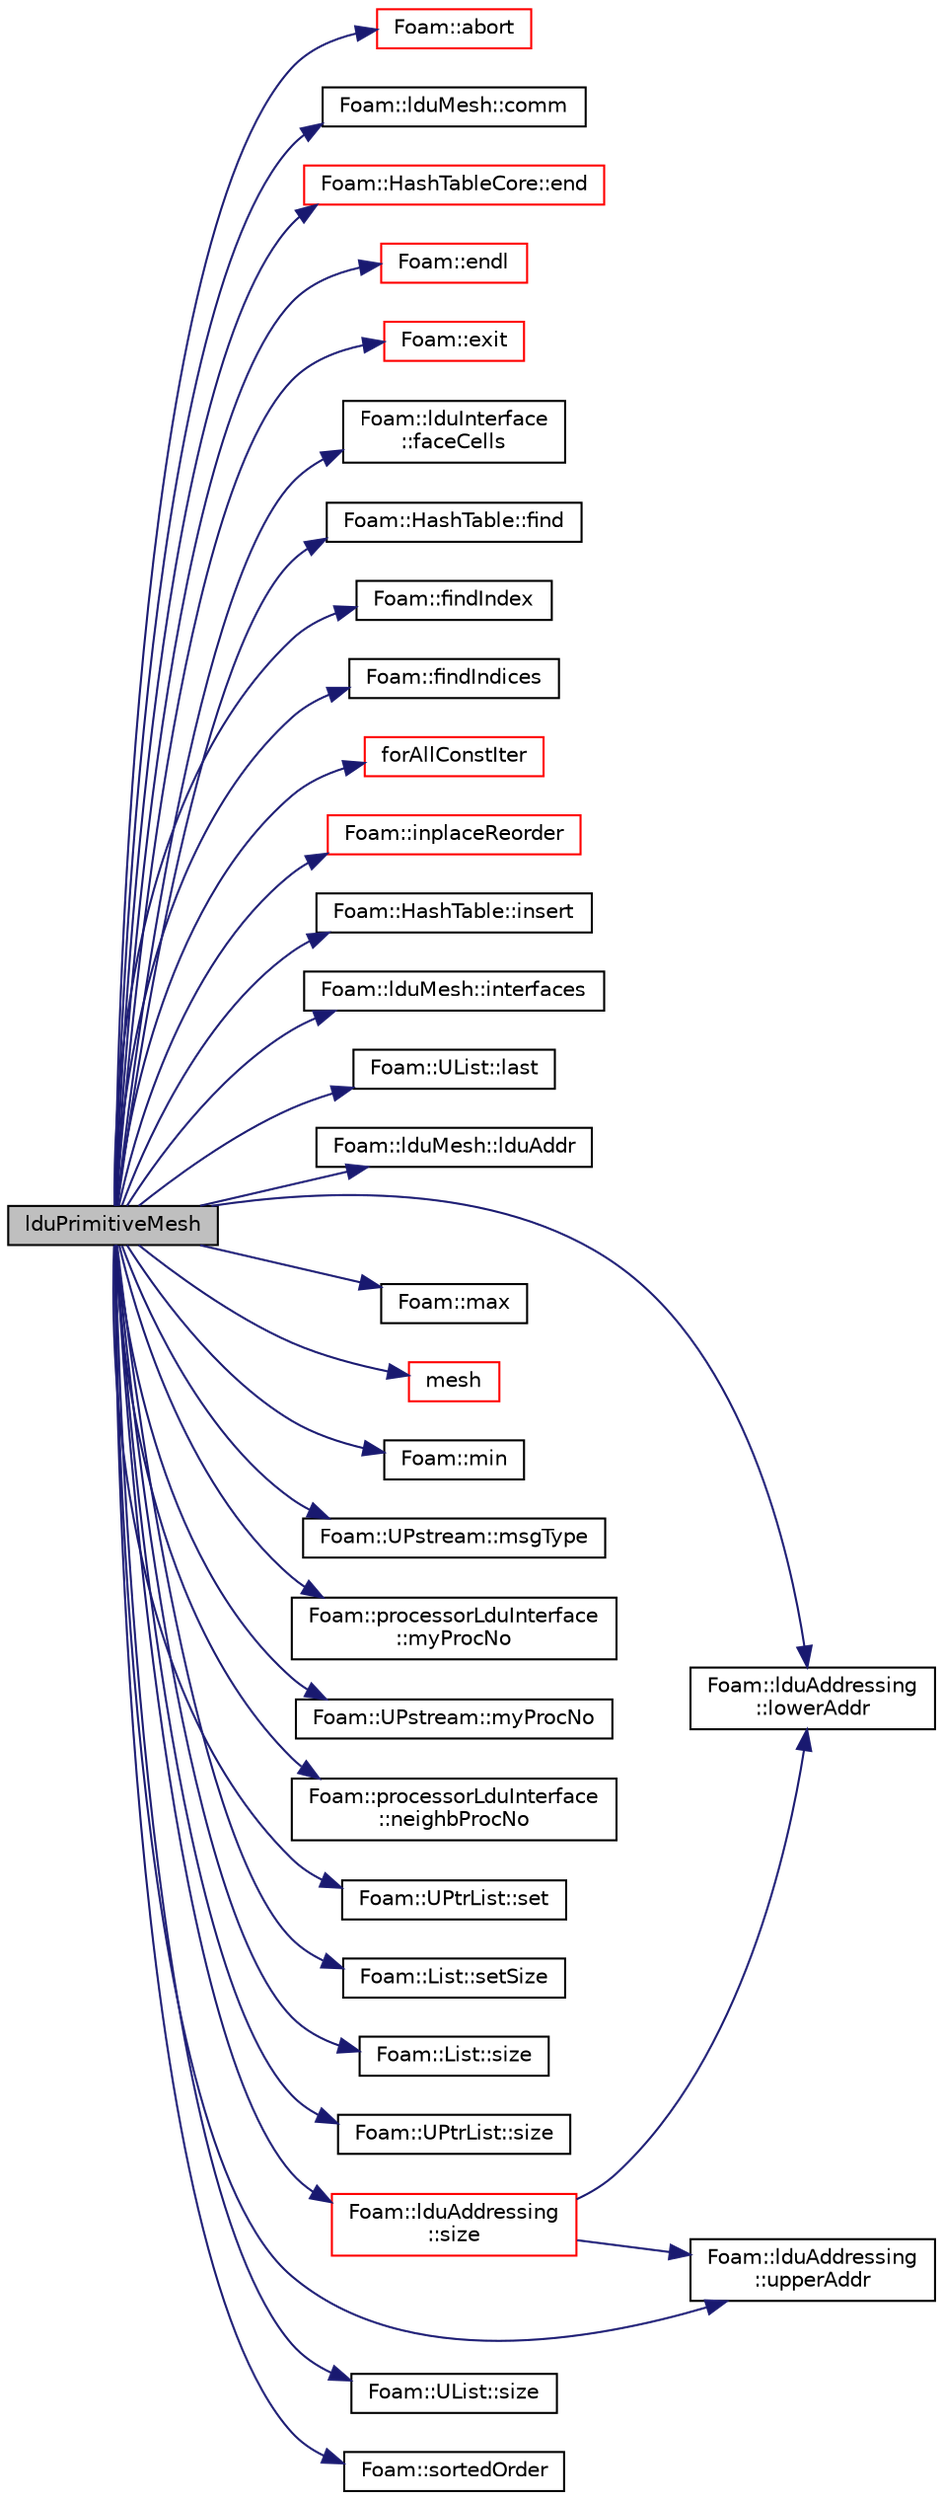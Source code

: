 digraph "lduPrimitiveMesh"
{
  bgcolor="transparent";
  edge [fontname="Helvetica",fontsize="10",labelfontname="Helvetica",labelfontsize="10"];
  node [fontname="Helvetica",fontsize="10",shape=record];
  rankdir="LR";
  Node6 [label="lduPrimitiveMesh",height=0.2,width=0.4,color="black", fillcolor="grey75", style="filled", fontcolor="black"];
  Node6 -> Node7 [color="midnightblue",fontsize="10",style="solid",fontname="Helvetica"];
  Node7 [label="Foam::abort",height=0.2,width=0.4,color="red",URL="$a21851.html#a447107a607d03e417307c203fa5fb44b"];
  Node6 -> Node52 [color="midnightblue",fontsize="10",style="solid",fontname="Helvetica"];
  Node52 [label="Foam::lduMesh::comm",height=0.2,width=0.4,color="black",URL="$a28277.html#a0cbbacb7f81d23eab556e8696b08bdb2",tooltip="Return communicator used for parallel communication. "];
  Node6 -> Node53 [color="midnightblue",fontsize="10",style="solid",fontname="Helvetica"];
  Node53 [label="Foam::HashTableCore::end",height=0.2,width=0.4,color="red",URL="$a26849.html#a540580a296c0ff351686ceb4f27b6fe6",tooltip="iteratorEnd set to beyond the end of any HashTable "];
  Node6 -> Node14 [color="midnightblue",fontsize="10",style="solid",fontname="Helvetica"];
  Node14 [label="Foam::endl",height=0.2,width=0.4,color="red",URL="$a21851.html#a2db8fe02a0d3909e9351bb4275b23ce4",tooltip="Add newline and flush stream. "];
  Node6 -> Node56 [color="midnightblue",fontsize="10",style="solid",fontname="Helvetica"];
  Node56 [label="Foam::exit",height=0.2,width=0.4,color="red",URL="$a21851.html#a06ca7250d8e89caf05243ec094843642"];
  Node6 -> Node60 [color="midnightblue",fontsize="10",style="solid",fontname="Helvetica"];
  Node60 [label="Foam::lduInterface\l::faceCells",height=0.2,width=0.4,color="black",URL="$a27905.html#a27635c5bc4a1193ce2e9e5656cbf3bed",tooltip="Return faceCell addressing. "];
  Node6 -> Node61 [color="midnightblue",fontsize="10",style="solid",fontname="Helvetica"];
  Node61 [label="Foam::HashTable::find",height=0.2,width=0.4,color="black",URL="$a26841.html#a76b2c74ebd9f33fa9f76261b027ffc11",tooltip="Find and return an iterator set at the hashedEntry. "];
  Node6 -> Node62 [color="midnightblue",fontsize="10",style="solid",fontname="Helvetica"];
  Node62 [label="Foam::findIndex",height=0.2,width=0.4,color="black",URL="$a21851.html#ac16695f83f370df159eed19f92d095fb",tooltip="Find first occurence of given element and return index,. "];
  Node6 -> Node63 [color="midnightblue",fontsize="10",style="solid",fontname="Helvetica"];
  Node63 [label="Foam::findIndices",height=0.2,width=0.4,color="black",URL="$a21851.html#a397299eb3cd05ecb81797e7109e2f0b9",tooltip="Find all occurences of given element. Linear search. "];
  Node6 -> Node64 [color="midnightblue",fontsize="10",style="solid",fontname="Helvetica"];
  Node64 [label="forAllConstIter",height=0.2,width=0.4,color="red",URL="$a39311.html#ae21e2836509b0fa7f7cedf6493b11b09"];
  Node6 -> Node312 [color="midnightblue",fontsize="10",style="solid",fontname="Helvetica"];
  Node312 [label="Foam::inplaceReorder",height=0.2,width=0.4,color="red",URL="$a21851.html#afacafc96b1d456a8ba5cfb6c77ff9eb7",tooltip="Inplace reorder the elements of a list. "];
  Node6 -> Node280 [color="midnightblue",fontsize="10",style="solid",fontname="Helvetica"];
  Node280 [label="Foam::HashTable::insert",height=0.2,width=0.4,color="black",URL="$a26841.html#a5eee1e0e199ad59b9cb3916cd42156e0",tooltip="Insert a new hashedEntry. "];
  Node6 -> Node316 [color="midnightblue",fontsize="10",style="solid",fontname="Helvetica"];
  Node316 [label="Foam::lduMesh::interfaces",height=0.2,width=0.4,color="black",URL="$a28277.html#abc0f20b01dc74c48d4f2da3c399f13b9",tooltip="Return a list of pointers for each patch. "];
  Node6 -> Node317 [color="midnightblue",fontsize="10",style="solid",fontname="Helvetica"];
  Node317 [label="Foam::UList::last",height=0.2,width=0.4,color="black",URL="$a26837.html#aef07c02ea1c27bdb5906043b399e0ff0",tooltip="Return the last element of the list. "];
  Node6 -> Node318 [color="midnightblue",fontsize="10",style="solid",fontname="Helvetica"];
  Node318 [label="Foam::lduMesh::lduAddr",height=0.2,width=0.4,color="black",URL="$a28277.html#af9d1b76b0bf69742df5ae6ea9ccdc729",tooltip="Return ldu addressing. "];
  Node6 -> Node84 [color="midnightblue",fontsize="10",style="solid",fontname="Helvetica"];
  Node84 [label="Foam::lduAddressing\l::lowerAddr",height=0.2,width=0.4,color="black",URL="$a27897.html#acd71c2321f86cb61103e8d46142d19b3",tooltip="Return lower addressing. "];
  Node6 -> Node140 [color="midnightblue",fontsize="10",style="solid",fontname="Helvetica"];
  Node140 [label="Foam::max",height=0.2,width=0.4,color="black",URL="$a21851.html#ac993e906cf2774ae77e666bc24e81733"];
  Node6 -> Node319 [color="midnightblue",fontsize="10",style="solid",fontname="Helvetica"];
  Node319 [label="mesh",height=0.2,width=0.4,color="red",URL="$a28285.html#a9c4639b7b258f78d7ce0096917642bbd",tooltip="Select either mesh0 (meshI is 0) or otherMeshes[meshI-1]. "];
  Node6 -> Node303 [color="midnightblue",fontsize="10",style="solid",fontname="Helvetica"];
  Node303 [label="Foam::min",height=0.2,width=0.4,color="black",URL="$a21851.html#a253e112ad2d56d96230ff39ea7f442dc"];
  Node6 -> Node233 [color="midnightblue",fontsize="10",style="solid",fontname="Helvetica"];
  Node233 [label="Foam::UPstream::msgType",height=0.2,width=0.4,color="black",URL="$a27377.html#ae5b8fe6652f6320aa6c7f5c44b6f01b7",tooltip="Message tag of standard messages. "];
  Node6 -> Node358 [color="midnightblue",fontsize="10",style="solid",fontname="Helvetica"];
  Node358 [label="Foam::processorLduInterface\l::myProcNo",height=0.2,width=0.4,color="black",URL="$a27909.html#a50c7f9dd7d661a78f9080a5987e2bde6",tooltip="Return processor number (rank in communicator) "];
  Node6 -> Node227 [color="midnightblue",fontsize="10",style="solid",fontname="Helvetica"];
  Node227 [label="Foam::UPstream::myProcNo",height=0.2,width=0.4,color="black",URL="$a27377.html#afc74d89573de32a3032c916f8cdd1733",tooltip="Number of this process (starting from masterNo() = 0) "];
  Node6 -> Node359 [color="midnightblue",fontsize="10",style="solid",fontname="Helvetica"];
  Node359 [label="Foam::processorLduInterface\l::neighbProcNo",height=0.2,width=0.4,color="black",URL="$a27909.html#a323ec1a7e57c11dafa80824b243a28b4",tooltip="Return neigbour processor number (rank in communicator) "];
  Node6 -> Node327 [color="midnightblue",fontsize="10",style="solid",fontname="Helvetica"];
  Node327 [label="Foam::UPtrList::set",height=0.2,width=0.4,color="black",URL="$a27101.html#a2d4fe99e7a41d6359b3c1946995622a0",tooltip="Is element set. "];
  Node6 -> Node76 [color="midnightblue",fontsize="10",style="solid",fontname="Helvetica"];
  Node76 [label="Foam::List::setSize",height=0.2,width=0.4,color="black",URL="$a26833.html#aedb985ffeaf1bdbfeccc2a8730405703",tooltip="Reset size of List. "];
  Node6 -> Node113 [color="midnightblue",fontsize="10",style="solid",fontname="Helvetica"];
  Node113 [label="Foam::List::size",height=0.2,width=0.4,color="black",URL="$a26833.html#a8a5f6fa29bd4b500caf186f60245b384",tooltip="Override size to be inconsistent with allocated storage. "];
  Node6 -> Node326 [color="midnightblue",fontsize="10",style="solid",fontname="Helvetica"];
  Node326 [label="Foam::UPtrList::size",height=0.2,width=0.4,color="black",URL="$a27101.html#a47b3bf30da1eb3ab8076b5fbe00e0494",tooltip="Return the number of elements in the UPtrList. "];
  Node6 -> Node328 [color="midnightblue",fontsize="10",style="solid",fontname="Helvetica"];
  Node328 [label="Foam::lduAddressing\l::size",height=0.2,width=0.4,color="red",URL="$a27897.html#a9facbf0a118d395c89884e45a5ca4e4b",tooltip="Return number of equations. "];
  Node328 -> Node84 [color="midnightblue",fontsize="10",style="solid",fontname="Helvetica"];
  Node328 -> Node203 [color="midnightblue",fontsize="10",style="solid",fontname="Helvetica"];
  Node203 [label="Foam::lduAddressing\l::upperAddr",height=0.2,width=0.4,color="black",URL="$a27897.html#ac0baafb7743d958e9e27804c8c53f1b8",tooltip="Return upper addressing. "];
  Node6 -> Node360 [color="midnightblue",fontsize="10",style="solid",fontname="Helvetica"];
  Node360 [label="Foam::UList::size",height=0.2,width=0.4,color="black",URL="$a26837.html#a47b3bf30da1eb3ab8076b5fbe00e0494",tooltip="Return the number of elements in the UList. "];
  Node6 -> Node315 [color="midnightblue",fontsize="10",style="solid",fontname="Helvetica"];
  Node315 [label="Foam::sortedOrder",height=0.2,width=0.4,color="black",URL="$a21851.html#acf128ea037506c14446998bb7ca39264",tooltip="Generate the (stable) sort order for the list. "];
  Node6 -> Node203 [color="midnightblue",fontsize="10",style="solid",fontname="Helvetica"];
}
